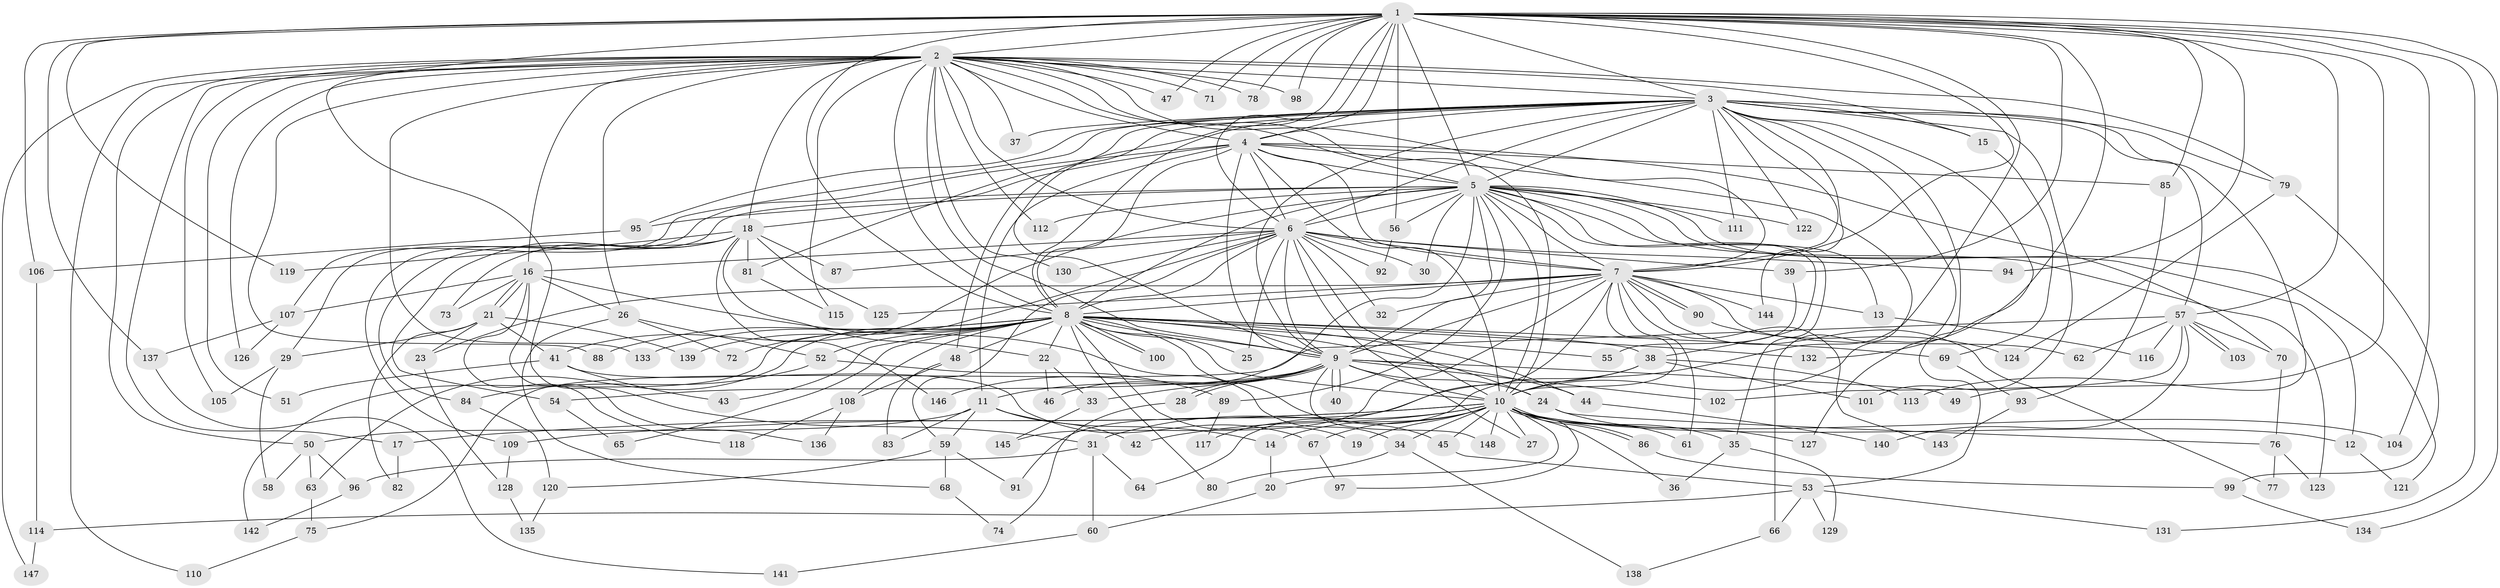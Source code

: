 // Generated by graph-tools (version 1.1) at 2025/43/03/09/25 04:43:33]
// undirected, 148 vertices, 321 edges
graph export_dot {
graph [start="1"]
  node [color=gray90,style=filled];
  1;
  2;
  3;
  4;
  5;
  6;
  7;
  8;
  9;
  10;
  11;
  12;
  13;
  14;
  15;
  16;
  17;
  18;
  19;
  20;
  21;
  22;
  23;
  24;
  25;
  26;
  27;
  28;
  29;
  30;
  31;
  32;
  33;
  34;
  35;
  36;
  37;
  38;
  39;
  40;
  41;
  42;
  43;
  44;
  45;
  46;
  47;
  48;
  49;
  50;
  51;
  52;
  53;
  54;
  55;
  56;
  57;
  58;
  59;
  60;
  61;
  62;
  63;
  64;
  65;
  66;
  67;
  68;
  69;
  70;
  71;
  72;
  73;
  74;
  75;
  76;
  77;
  78;
  79;
  80;
  81;
  82;
  83;
  84;
  85;
  86;
  87;
  88;
  89;
  90;
  91;
  92;
  93;
  94;
  95;
  96;
  97;
  98;
  99;
  100;
  101;
  102;
  103;
  104;
  105;
  106;
  107;
  108;
  109;
  110;
  111;
  112;
  113;
  114;
  115;
  116;
  117;
  118;
  119;
  120;
  121;
  122;
  123;
  124;
  125;
  126;
  127;
  128;
  129;
  130;
  131;
  132;
  133;
  134;
  135;
  136;
  137;
  138;
  139;
  140;
  141;
  142;
  143;
  144;
  145;
  146;
  147;
  148;
  1 -- 2;
  1 -- 3;
  1 -- 4;
  1 -- 5;
  1 -- 6;
  1 -- 7;
  1 -- 8;
  1 -- 9;
  1 -- 10;
  1 -- 31;
  1 -- 39;
  1 -- 47;
  1 -- 49;
  1 -- 56;
  1 -- 57;
  1 -- 71;
  1 -- 78;
  1 -- 85;
  1 -- 94;
  1 -- 98;
  1 -- 104;
  1 -- 106;
  1 -- 119;
  1 -- 131;
  1 -- 132;
  1 -- 134;
  1 -- 137;
  2 -- 3;
  2 -- 4;
  2 -- 5;
  2 -- 6;
  2 -- 7;
  2 -- 8;
  2 -- 9;
  2 -- 10;
  2 -- 15;
  2 -- 16;
  2 -- 17;
  2 -- 18;
  2 -- 26;
  2 -- 37;
  2 -- 47;
  2 -- 50;
  2 -- 51;
  2 -- 71;
  2 -- 78;
  2 -- 79;
  2 -- 88;
  2 -- 98;
  2 -- 105;
  2 -- 110;
  2 -- 112;
  2 -- 115;
  2 -- 126;
  2 -- 130;
  2 -- 133;
  2 -- 147;
  3 -- 4;
  3 -- 5;
  3 -- 6;
  3 -- 7;
  3 -- 8;
  3 -- 9;
  3 -- 10;
  3 -- 15;
  3 -- 37;
  3 -- 48;
  3 -- 53;
  3 -- 57;
  3 -- 79;
  3 -- 81;
  3 -- 95;
  3 -- 101;
  3 -- 107;
  3 -- 111;
  3 -- 113;
  3 -- 122;
  3 -- 127;
  3 -- 144;
  4 -- 5;
  4 -- 6;
  4 -- 7;
  4 -- 8;
  4 -- 9;
  4 -- 10;
  4 -- 11;
  4 -- 18;
  4 -- 29;
  4 -- 66;
  4 -- 70;
  4 -- 85;
  5 -- 6;
  5 -- 7;
  5 -- 8;
  5 -- 9;
  5 -- 10;
  5 -- 12;
  5 -- 13;
  5 -- 30;
  5 -- 35;
  5 -- 38;
  5 -- 41;
  5 -- 46;
  5 -- 56;
  5 -- 89;
  5 -- 95;
  5 -- 109;
  5 -- 111;
  5 -- 112;
  5 -- 121;
  5 -- 122;
  5 -- 123;
  6 -- 7;
  6 -- 8;
  6 -- 9;
  6 -- 10;
  6 -- 16;
  6 -- 25;
  6 -- 27;
  6 -- 30;
  6 -- 32;
  6 -- 39;
  6 -- 59;
  6 -- 87;
  6 -- 92;
  6 -- 94;
  6 -- 130;
  6 -- 139;
  7 -- 8;
  7 -- 9;
  7 -- 10;
  7 -- 13;
  7 -- 23;
  7 -- 32;
  7 -- 61;
  7 -- 62;
  7 -- 77;
  7 -- 90;
  7 -- 90;
  7 -- 117;
  7 -- 125;
  7 -- 143;
  7 -- 144;
  7 -- 145;
  8 -- 9;
  8 -- 10;
  8 -- 19;
  8 -- 22;
  8 -- 24;
  8 -- 25;
  8 -- 38;
  8 -- 43;
  8 -- 44;
  8 -- 45;
  8 -- 48;
  8 -- 52;
  8 -- 55;
  8 -- 63;
  8 -- 65;
  8 -- 69;
  8 -- 72;
  8 -- 80;
  8 -- 88;
  8 -- 100;
  8 -- 100;
  8 -- 108;
  8 -- 132;
  8 -- 133;
  8 -- 142;
  9 -- 10;
  9 -- 11;
  9 -- 24;
  9 -- 28;
  9 -- 28;
  9 -- 33;
  9 -- 40;
  9 -- 40;
  9 -- 44;
  9 -- 49;
  9 -- 54;
  9 -- 102;
  9 -- 146;
  9 -- 148;
  10 -- 12;
  10 -- 14;
  10 -- 17;
  10 -- 19;
  10 -- 20;
  10 -- 27;
  10 -- 31;
  10 -- 34;
  10 -- 35;
  10 -- 36;
  10 -- 42;
  10 -- 45;
  10 -- 61;
  10 -- 67;
  10 -- 86;
  10 -- 86;
  10 -- 97;
  10 -- 104;
  10 -- 109;
  10 -- 148;
  11 -- 14;
  11 -- 42;
  11 -- 50;
  11 -- 59;
  11 -- 83;
  12 -- 121;
  13 -- 116;
  14 -- 20;
  15 -- 69;
  16 -- 21;
  16 -- 21;
  16 -- 26;
  16 -- 34;
  16 -- 73;
  16 -- 107;
  16 -- 118;
  16 -- 136;
  17 -- 82;
  18 -- 22;
  18 -- 54;
  18 -- 73;
  18 -- 81;
  18 -- 84;
  18 -- 87;
  18 -- 119;
  18 -- 125;
  18 -- 146;
  20 -- 60;
  21 -- 23;
  21 -- 29;
  21 -- 41;
  21 -- 82;
  21 -- 139;
  22 -- 33;
  22 -- 46;
  23 -- 128;
  24 -- 76;
  24 -- 127;
  26 -- 52;
  26 -- 68;
  26 -- 72;
  28 -- 74;
  29 -- 58;
  29 -- 105;
  31 -- 60;
  31 -- 64;
  31 -- 96;
  33 -- 145;
  34 -- 80;
  34 -- 138;
  35 -- 36;
  35 -- 129;
  38 -- 64;
  38 -- 91;
  38 -- 101;
  38 -- 113;
  39 -- 55;
  41 -- 43;
  41 -- 51;
  41 -- 67;
  44 -- 140;
  45 -- 53;
  48 -- 83;
  48 -- 108;
  50 -- 58;
  50 -- 63;
  50 -- 96;
  52 -- 84;
  52 -- 89;
  53 -- 66;
  53 -- 114;
  53 -- 129;
  53 -- 131;
  54 -- 65;
  56 -- 92;
  57 -- 62;
  57 -- 70;
  57 -- 75;
  57 -- 102;
  57 -- 103;
  57 -- 103;
  57 -- 116;
  57 -- 140;
  59 -- 68;
  59 -- 91;
  59 -- 120;
  60 -- 141;
  63 -- 75;
  66 -- 138;
  67 -- 97;
  68 -- 74;
  69 -- 93;
  70 -- 76;
  75 -- 110;
  76 -- 77;
  76 -- 123;
  79 -- 99;
  79 -- 124;
  81 -- 115;
  84 -- 120;
  85 -- 93;
  86 -- 99;
  89 -- 117;
  90 -- 124;
  93 -- 143;
  95 -- 106;
  96 -- 142;
  99 -- 134;
  106 -- 114;
  107 -- 126;
  107 -- 137;
  108 -- 118;
  108 -- 136;
  109 -- 128;
  114 -- 147;
  120 -- 135;
  128 -- 135;
  137 -- 141;
}
